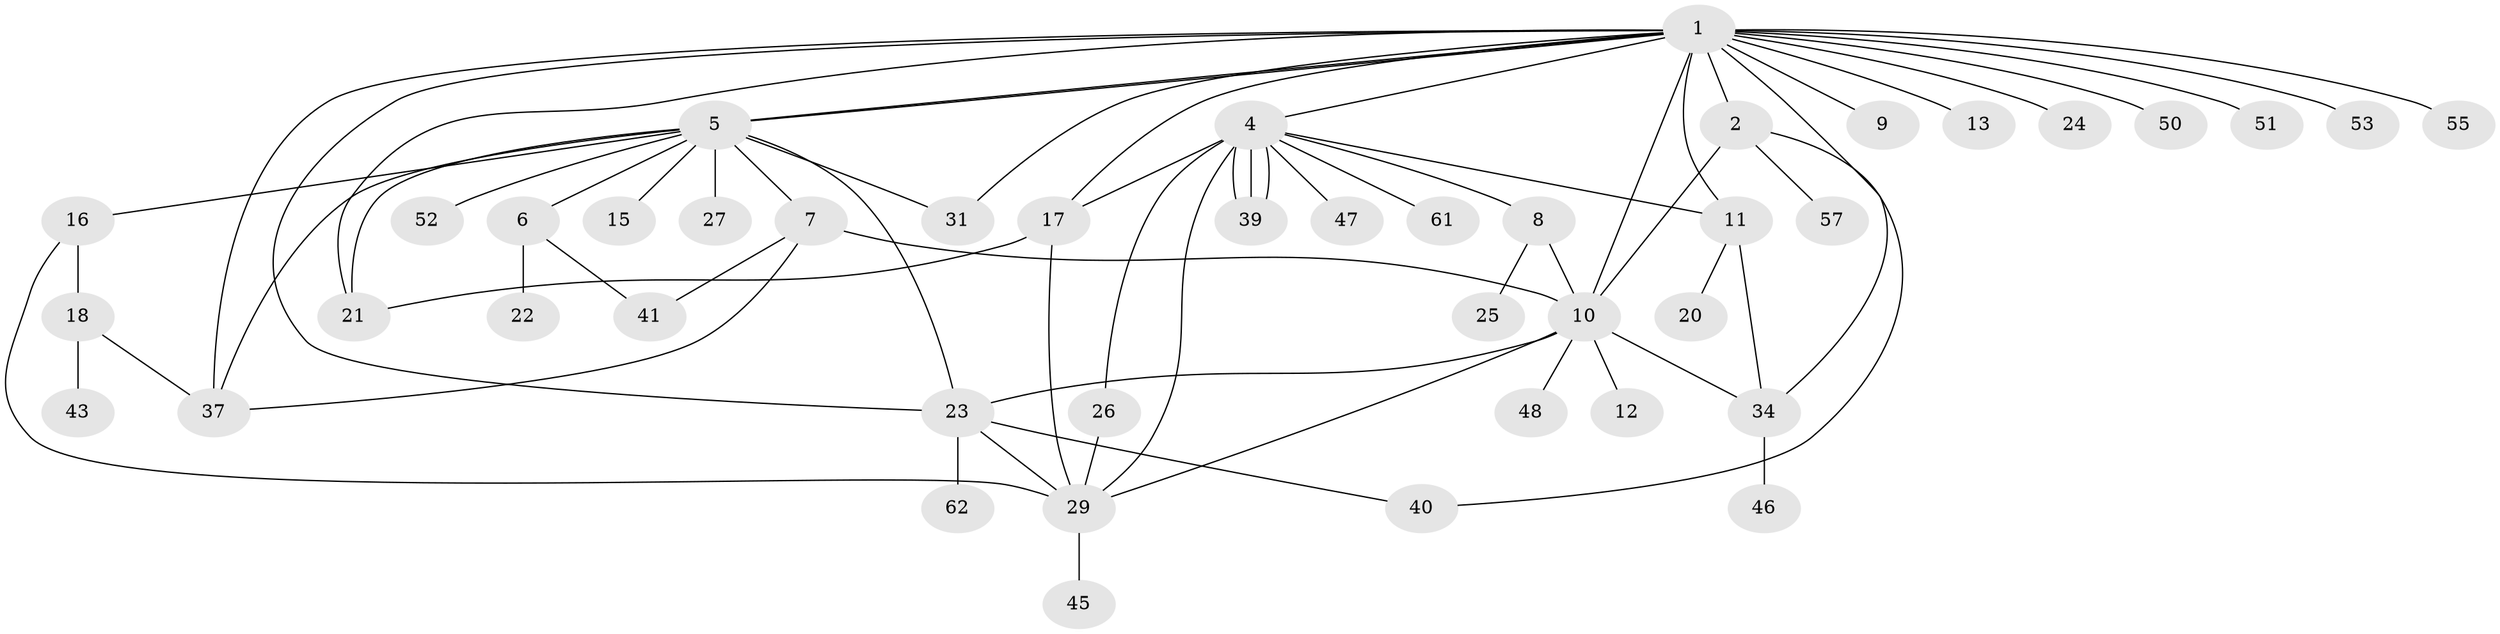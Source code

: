 // Generated by graph-tools (version 1.1) at 2025/23/03/03/25 07:23:51]
// undirected, 44 vertices, 68 edges
graph export_dot {
graph [start="1"]
  node [color=gray90,style=filled];
  1 [super="+3"];
  2 [super="+36"];
  4 [super="+49"];
  5 [super="+33"];
  6 [super="+35"];
  7 [super="+44"];
  8 [super="+14"];
  9 [super="+38"];
  10 [super="+59"];
  11 [super="+19"];
  12 [super="+58"];
  13;
  15;
  16;
  17 [super="+30"];
  18;
  20;
  21;
  22;
  23 [super="+28"];
  24;
  25;
  26;
  27;
  29 [super="+32"];
  31;
  34 [super="+42"];
  37 [super="+60"];
  39;
  40 [super="+54"];
  41;
  43;
  45;
  46 [super="+56"];
  47;
  48;
  50;
  51;
  52;
  53;
  55;
  57;
  61;
  62;
  1 -- 2 [weight=2];
  1 -- 4;
  1 -- 5;
  1 -- 5;
  1 -- 10;
  1 -- 11;
  1 -- 13;
  1 -- 21;
  1 -- 23;
  1 -- 31;
  1 -- 34;
  1 -- 37;
  1 -- 50;
  1 -- 51;
  1 -- 55;
  1 -- 17;
  1 -- 53;
  1 -- 24;
  1 -- 9;
  2 -- 10;
  2 -- 40;
  2 -- 57;
  4 -- 8;
  4 -- 26;
  4 -- 29;
  4 -- 39;
  4 -- 39;
  4 -- 39;
  4 -- 47;
  4 -- 61;
  4 -- 17;
  4 -- 11;
  5 -- 6;
  5 -- 7 [weight=2];
  5 -- 15;
  5 -- 16;
  5 -- 21;
  5 -- 23;
  5 -- 27;
  5 -- 52;
  5 -- 31;
  5 -- 37;
  6 -- 22;
  6 -- 41;
  7 -- 41;
  7 -- 10;
  7 -- 37;
  8 -- 10;
  8 -- 25;
  10 -- 12;
  10 -- 23;
  10 -- 34;
  10 -- 48;
  10 -- 29;
  11 -- 20;
  11 -- 34;
  16 -- 18;
  16 -- 29;
  17 -- 29;
  17 -- 21;
  18 -- 43;
  18 -- 37;
  23 -- 62;
  23 -- 40;
  23 -- 29;
  26 -- 29;
  29 -- 45;
  34 -- 46;
}
